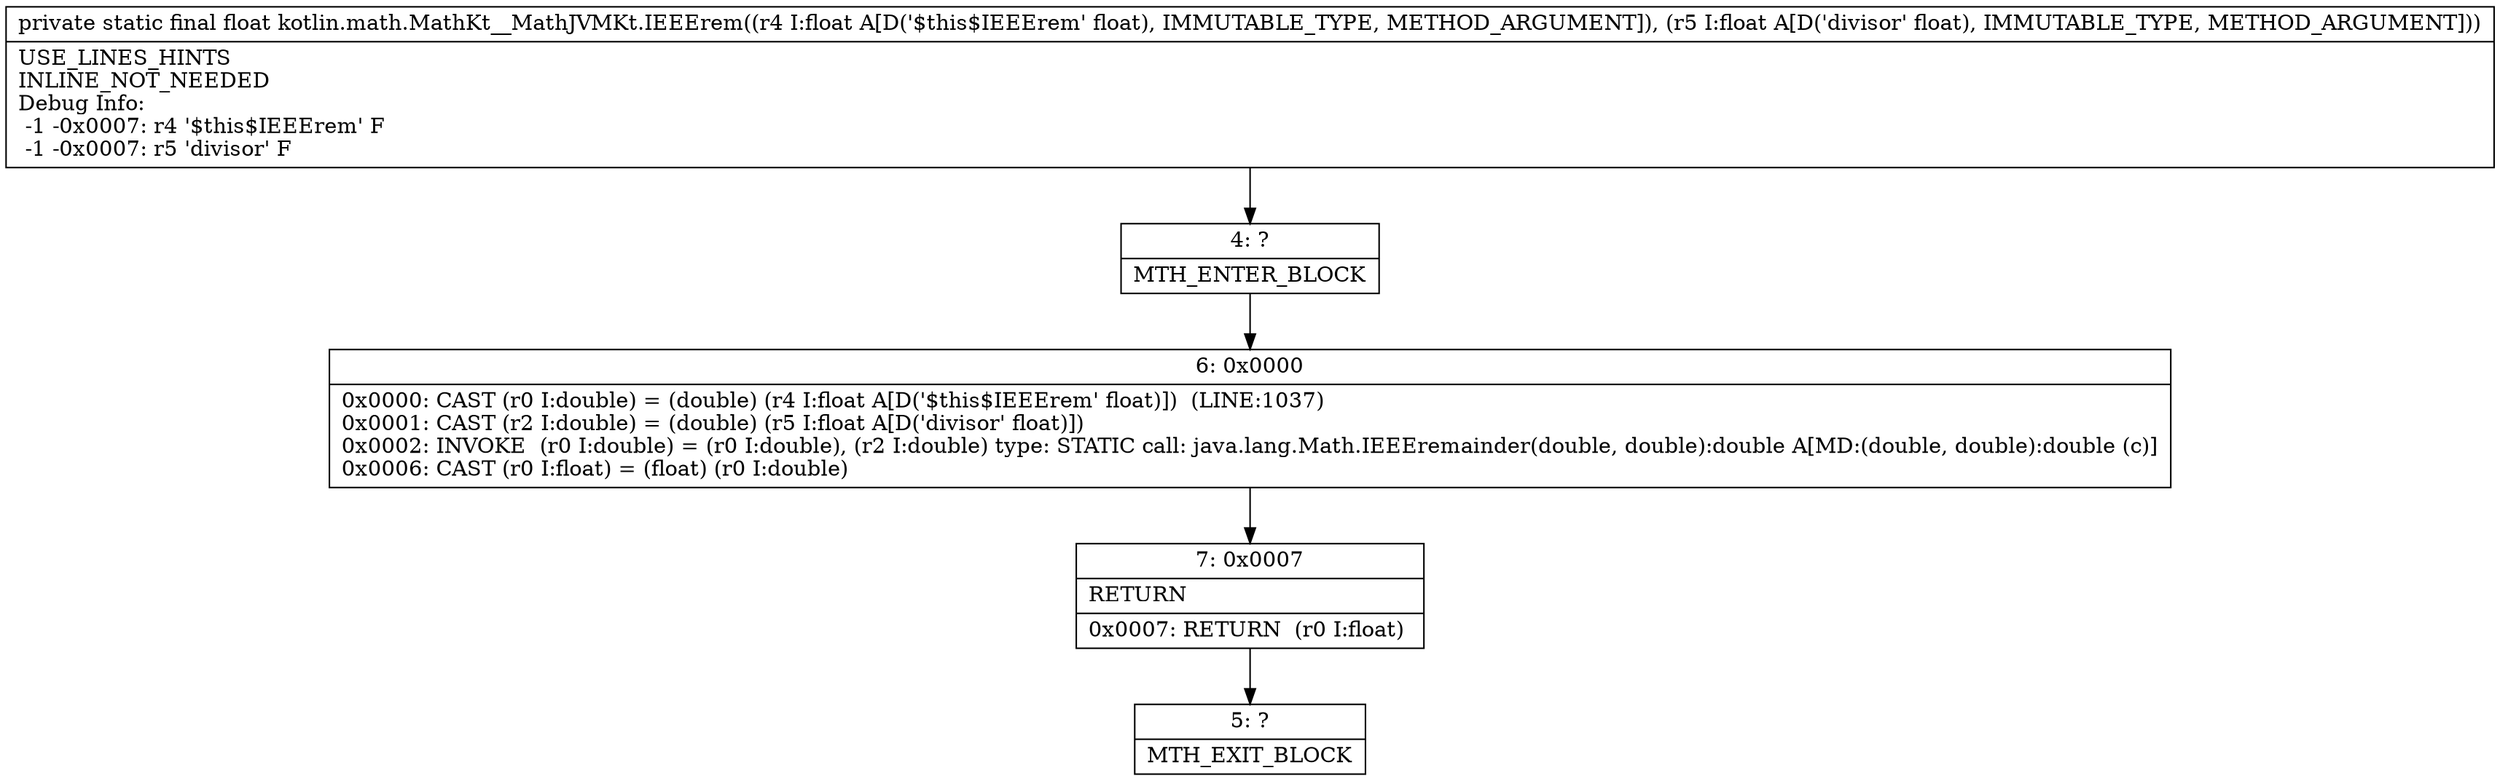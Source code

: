 digraph "CFG forkotlin.math.MathKt__MathJVMKt.IEEErem(FF)F" {
Node_4 [shape=record,label="{4\:\ ?|MTH_ENTER_BLOCK\l}"];
Node_6 [shape=record,label="{6\:\ 0x0000|0x0000: CAST (r0 I:double) = (double) (r4 I:float A[D('$this$IEEErem' float)])  (LINE:1037)\l0x0001: CAST (r2 I:double) = (double) (r5 I:float A[D('divisor' float)]) \l0x0002: INVOKE  (r0 I:double) = (r0 I:double), (r2 I:double) type: STATIC call: java.lang.Math.IEEEremainder(double, double):double A[MD:(double, double):double (c)]\l0x0006: CAST (r0 I:float) = (float) (r0 I:double) \l}"];
Node_7 [shape=record,label="{7\:\ 0x0007|RETURN\l|0x0007: RETURN  (r0 I:float) \l}"];
Node_5 [shape=record,label="{5\:\ ?|MTH_EXIT_BLOCK\l}"];
MethodNode[shape=record,label="{private static final float kotlin.math.MathKt__MathJVMKt.IEEErem((r4 I:float A[D('$this$IEEErem' float), IMMUTABLE_TYPE, METHOD_ARGUMENT]), (r5 I:float A[D('divisor' float), IMMUTABLE_TYPE, METHOD_ARGUMENT]))  | USE_LINES_HINTS\lINLINE_NOT_NEEDED\lDebug Info:\l  \-1 \-0x0007: r4 '$this$IEEErem' F\l  \-1 \-0x0007: r5 'divisor' F\l}"];
MethodNode -> Node_4;Node_4 -> Node_6;
Node_6 -> Node_7;
Node_7 -> Node_5;
}

